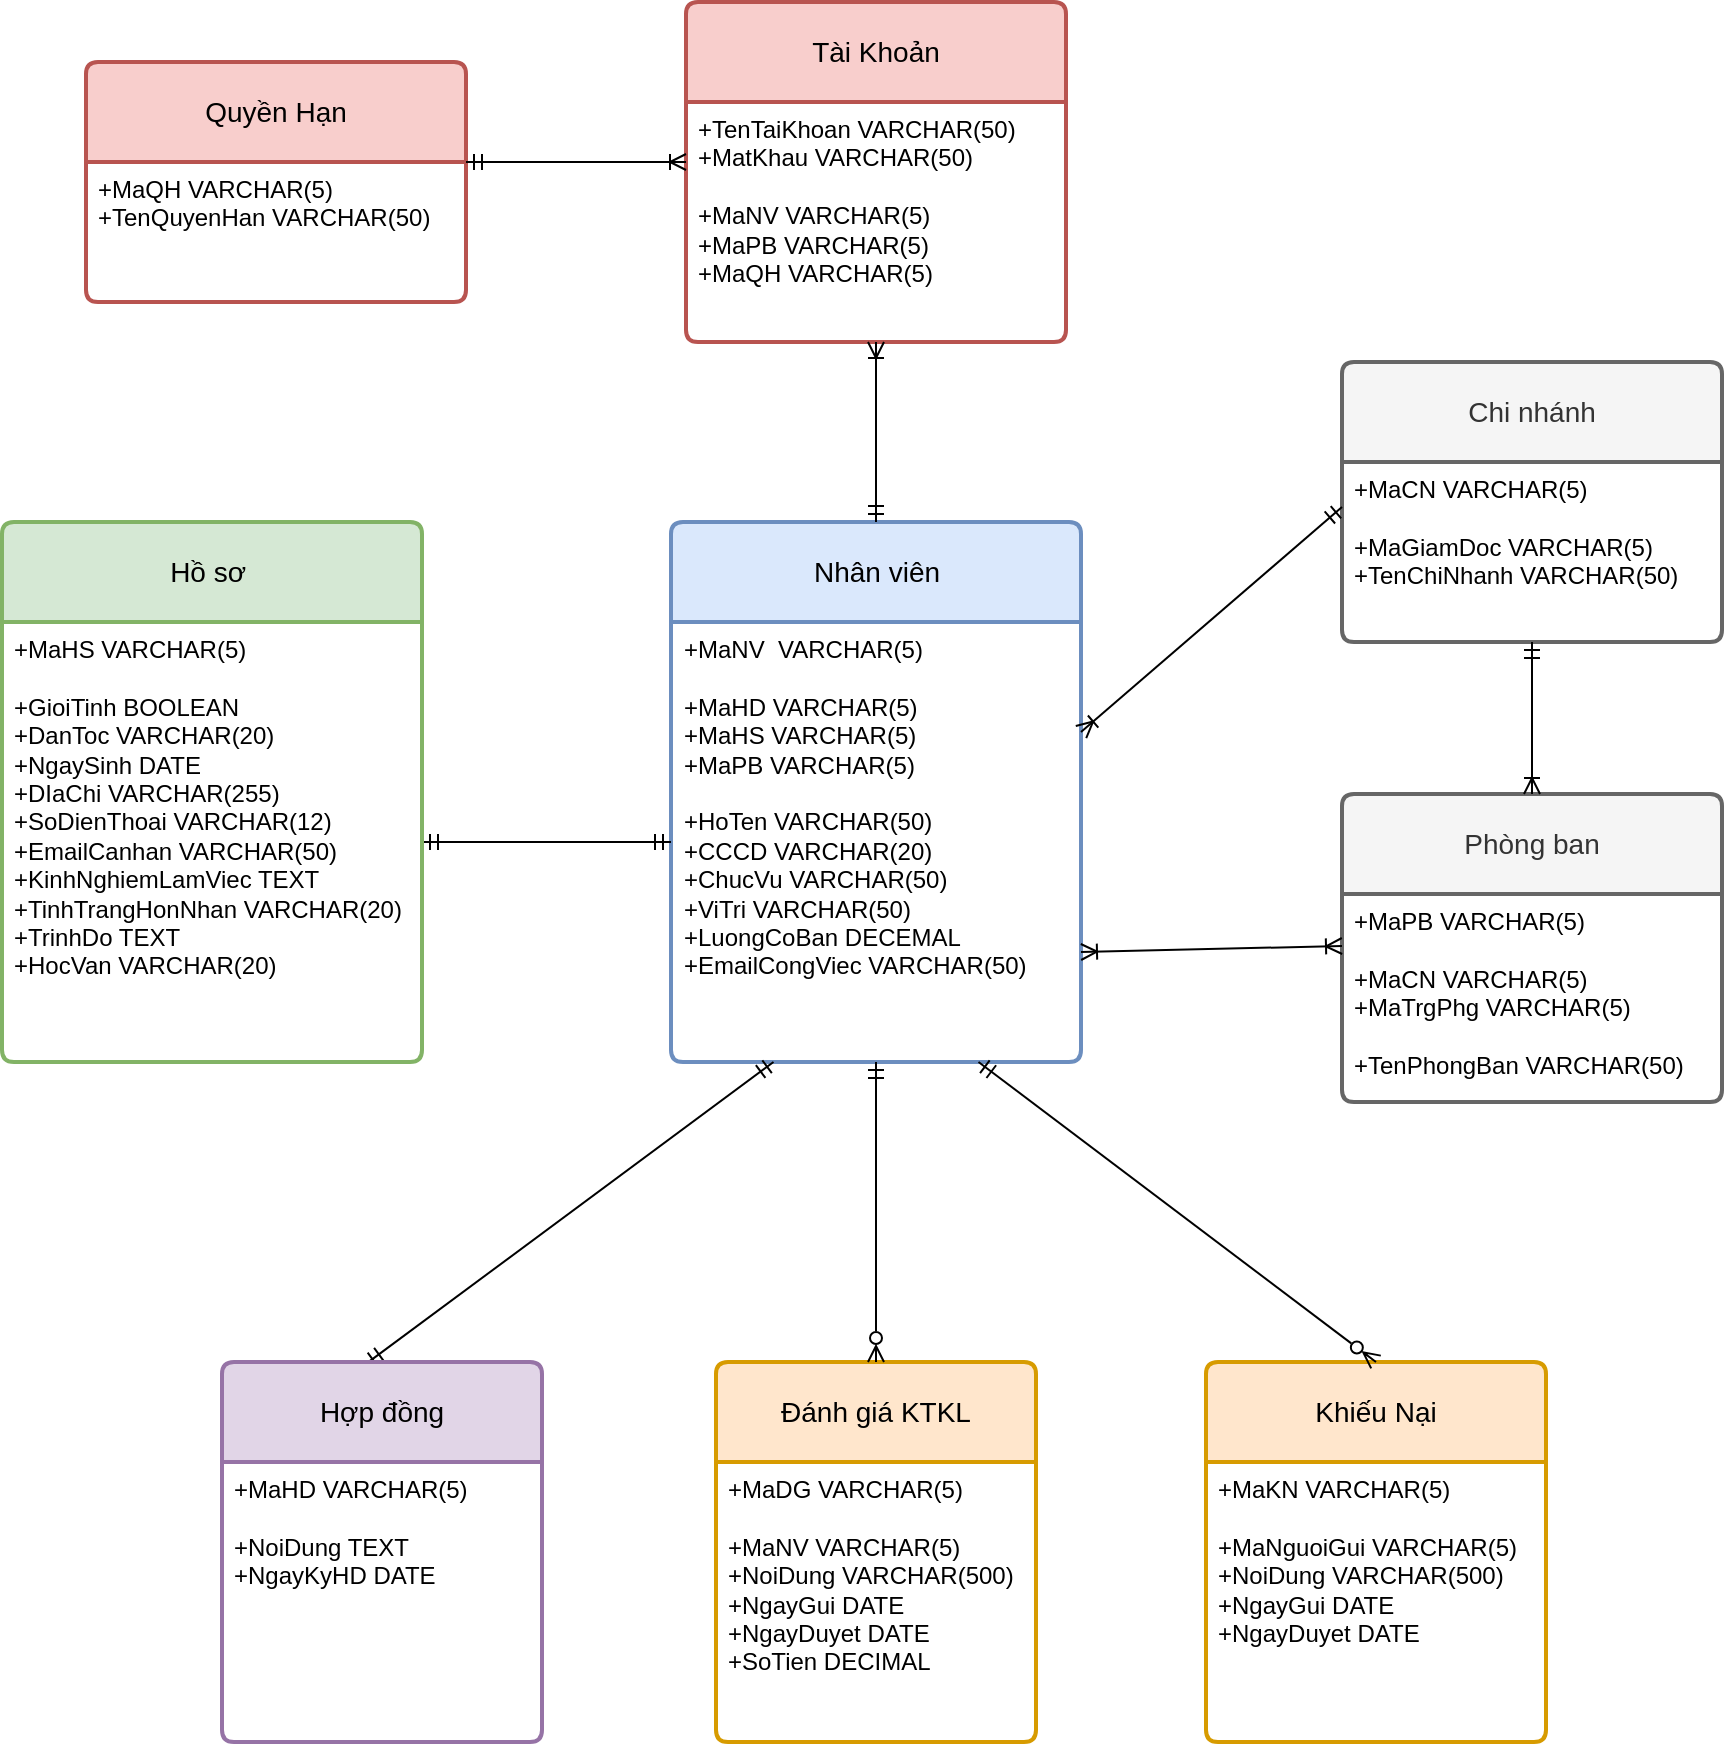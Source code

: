 <mxfile version="22.1.2" type="github">
  <diagram id="C5RBs43oDa-KdzZeNtuy" name="Page-1">
    <mxGraphModel dx="1750" dy="975" grid="1" gridSize="10" guides="1" tooltips="1" connect="1" arrows="1" fold="1" page="1" pageScale="1" pageWidth="1654" pageHeight="1169" math="0" shadow="0">
      <root>
        <mxCell id="WIyWlLk6GJQsqaUBKTNV-0" />
        <mxCell id="WIyWlLk6GJQsqaUBKTNV-1" parent="WIyWlLk6GJQsqaUBKTNV-0" />
        <mxCell id="ZNPZ2HFQagIpgvbCFuVt-0" value="Tài Khoản" style="swimlane;childLayout=stackLayout;horizontal=1;startSize=50;horizontalStack=0;rounded=1;fontSize=14;fontStyle=0;strokeWidth=2;resizeParent=0;resizeLast=1;shadow=0;dashed=0;align=center;arcSize=4;whiteSpace=wrap;html=1;fillColor=#f8cecc;strokeColor=#b85450;" parent="WIyWlLk6GJQsqaUBKTNV-1" vertex="1">
          <mxGeometry x="742" y="150" width="190" height="170" as="geometry" />
        </mxCell>
        <mxCell id="ZNPZ2HFQagIpgvbCFuVt-1" value="+TenTaiKhoan VARCHAR(50)&lt;br&gt;+MatKhau VARCHAR(50)&lt;br&gt;&lt;br&gt;+MaNV VARCHAR(5)&lt;br&gt;+MaPB VARCHAR(5)&lt;br&gt;+MaQH VARCHAR(5)" style="align=left;strokeColor=none;fillColor=none;spacingLeft=4;fontSize=12;verticalAlign=top;resizable=0;rotatable=0;part=1;html=1;" parent="ZNPZ2HFQagIpgvbCFuVt-0" vertex="1">
          <mxGeometry y="50" width="190" height="120" as="geometry" />
        </mxCell>
        <mxCell id="ZNPZ2HFQagIpgvbCFuVt-3" value="Quyền Hạn" style="swimlane;childLayout=stackLayout;horizontal=1;startSize=50;horizontalStack=0;rounded=1;fontSize=14;fontStyle=0;strokeWidth=2;resizeParent=0;resizeLast=1;shadow=0;dashed=0;align=center;arcSize=4;whiteSpace=wrap;html=1;fillColor=#f8cecc;strokeColor=#b85450;" parent="WIyWlLk6GJQsqaUBKTNV-1" vertex="1">
          <mxGeometry x="442" y="180" width="190" height="120" as="geometry" />
        </mxCell>
        <mxCell id="ZNPZ2HFQagIpgvbCFuVt-4" value="+MaQH VARCHAR(5)&lt;br&gt;+TenQuyenHan VARCHAR(50)" style="align=left;strokeColor=none;fillColor=none;spacingLeft=4;fontSize=12;verticalAlign=top;resizable=0;rotatable=0;part=1;html=1;" parent="ZNPZ2HFQagIpgvbCFuVt-3" vertex="1">
          <mxGeometry y="50" width="190" height="70" as="geometry" />
        </mxCell>
        <mxCell id="ZNPZ2HFQagIpgvbCFuVt-6" value="" style="fontSize=12;html=1;endArrow=ERoneToMany;startArrow=ERmandOne;rounded=0;entryX=0;entryY=0.25;entryDx=0;entryDy=0;exitX=1;exitY=0;exitDx=0;exitDy=0;" parent="WIyWlLk6GJQsqaUBKTNV-1" source="ZNPZ2HFQagIpgvbCFuVt-4" target="ZNPZ2HFQagIpgvbCFuVt-1" edge="1">
          <mxGeometry width="100" height="100" relative="1" as="geometry">
            <mxPoint x="622" y="260" as="sourcePoint" />
            <mxPoint x="1032" y="250" as="targetPoint" />
          </mxGeometry>
        </mxCell>
        <mxCell id="ZNPZ2HFQagIpgvbCFuVt-7" value="Nhân viên" style="swimlane;childLayout=stackLayout;horizontal=1;startSize=50;horizontalStack=0;rounded=1;fontSize=14;fontStyle=0;strokeWidth=2;resizeParent=0;resizeLast=1;shadow=0;dashed=0;align=center;arcSize=4;whiteSpace=wrap;html=1;fillColor=#dae8fc;strokeColor=#6c8ebf;" parent="WIyWlLk6GJQsqaUBKTNV-1" vertex="1">
          <mxGeometry x="734.5" y="410" width="205" height="270" as="geometry">
            <mxRectangle x="95" y="345" width="100" height="50" as="alternateBounds" />
          </mxGeometry>
        </mxCell>
        <mxCell id="ZNPZ2HFQagIpgvbCFuVt-8" value="+MaNV&amp;nbsp; VARCHAR(5)&lt;br&gt;&lt;br&gt;+MaHD VARCHAR(5)&lt;br&gt;+MaHS VARCHAR(5)&lt;br&gt;+MaPB VARCHAR(5)&lt;br&gt;&lt;br&gt;+HoTen VARCHAR(50)&lt;br&gt;+CCCD VARCHAR(20)&lt;br&gt;+ChucVu VARCHAR(50)&lt;br style=&quot;border-color: var(--border-color);&quot;&gt;+ViTri VARCHAR(50)&lt;br&gt;+LuongCoBan DECEMAL&lt;br style=&quot;border-color: var(--border-color);&quot;&gt;+EmailCongViec VARCHAR(50)" style="align=left;strokeColor=none;fillColor=none;spacingLeft=4;fontSize=12;verticalAlign=top;resizable=0;rotatable=0;part=1;html=1;" parent="ZNPZ2HFQagIpgvbCFuVt-7" vertex="1">
          <mxGeometry y="50" width="205" height="220" as="geometry" />
        </mxCell>
        <mxCell id="ZNPZ2HFQagIpgvbCFuVt-9" value="Phòng ban" style="swimlane;childLayout=stackLayout;horizontal=1;startSize=50;horizontalStack=0;rounded=1;fontSize=14;fontStyle=0;strokeWidth=2;resizeParent=0;resizeLast=1;shadow=0;dashed=0;align=center;arcSize=4;whiteSpace=wrap;html=1;fillColor=#f5f5f5;strokeColor=#666666;fontColor=#333333;" parent="WIyWlLk6GJQsqaUBKTNV-1" vertex="1">
          <mxGeometry x="1070" y="546" width="190" height="154" as="geometry" />
        </mxCell>
        <mxCell id="ZNPZ2HFQagIpgvbCFuVt-10" value="+MaPB VARCHAR(5)&lt;br&gt;&lt;br&gt;+MaCN VARCHAR(5)&lt;br&gt;+MaTrgPhg VARCHAR(5)&lt;br&gt;&lt;br&gt;+TenPhongBan VARCHAR(50)" style="align=left;strokeColor=none;fillColor=none;spacingLeft=4;fontSize=12;verticalAlign=top;resizable=0;rotatable=0;part=1;html=1;" parent="ZNPZ2HFQagIpgvbCFuVt-9" vertex="1">
          <mxGeometry y="50" width="190" height="104" as="geometry" />
        </mxCell>
        <mxCell id="ZNPZ2HFQagIpgvbCFuVt-11" value="Chi nhánh" style="swimlane;childLayout=stackLayout;horizontal=1;startSize=50;horizontalStack=0;rounded=1;fontSize=14;fontStyle=0;strokeWidth=2;resizeParent=0;resizeLast=1;shadow=0;dashed=0;align=center;arcSize=4;whiteSpace=wrap;html=1;fillColor=#f5f5f5;strokeColor=#666666;fontColor=#333333;" parent="WIyWlLk6GJQsqaUBKTNV-1" vertex="1">
          <mxGeometry x="1070" y="330" width="190" height="140" as="geometry" />
        </mxCell>
        <mxCell id="ZNPZ2HFQagIpgvbCFuVt-12" value="+MaCN VARCHAR(5)&lt;br&gt;&lt;br&gt;+MaGiamDoc VARCHAR(5)&lt;br&gt;+TenChiNhanh VARCHAR(50)" style="align=left;strokeColor=none;fillColor=none;spacingLeft=4;fontSize=12;verticalAlign=top;resizable=0;rotatable=0;part=1;html=1;" parent="ZNPZ2HFQagIpgvbCFuVt-11" vertex="1">
          <mxGeometry y="50" width="190" height="90" as="geometry" />
        </mxCell>
        <mxCell id="ZNPZ2HFQagIpgvbCFuVt-17" value="Đánh giá KTKL" style="swimlane;childLayout=stackLayout;horizontal=1;startSize=50;horizontalStack=0;rounded=1;fontSize=14;fontStyle=0;strokeWidth=2;resizeParent=0;resizeLast=1;shadow=0;dashed=0;align=center;arcSize=4;whiteSpace=wrap;html=1;fillColor=#ffe6cc;strokeColor=#d79b00;" parent="WIyWlLk6GJQsqaUBKTNV-1" vertex="1">
          <mxGeometry x="757" y="830" width="160" height="190" as="geometry" />
        </mxCell>
        <mxCell id="ZNPZ2HFQagIpgvbCFuVt-18" value="+MaDG VARCHAR(5)&lt;br&gt;&lt;br&gt;+MaNV VARCHAR(5)&lt;br&gt;+NoiDung VARCHAR(500)&lt;br&gt;+NgayGui DATE&lt;br&gt;+NgayDuyet DATE&lt;br&gt;+SoTien DECIMAL" style="align=left;strokeColor=none;fillColor=none;spacingLeft=4;fontSize=12;verticalAlign=top;resizable=0;rotatable=0;part=1;html=1;" parent="ZNPZ2HFQagIpgvbCFuVt-17" vertex="1">
          <mxGeometry y="50" width="160" height="140" as="geometry" />
        </mxCell>
        <mxCell id="ZNPZ2HFQagIpgvbCFuVt-19" value="Khiếu Nại" style="swimlane;childLayout=stackLayout;horizontal=1;startSize=50;horizontalStack=0;rounded=1;fontSize=14;fontStyle=0;strokeWidth=2;resizeParent=0;resizeLast=1;shadow=0;dashed=0;align=center;arcSize=4;whiteSpace=wrap;html=1;fillColor=#ffe6cc;strokeColor=#d79b00;" parent="WIyWlLk6GJQsqaUBKTNV-1" vertex="1">
          <mxGeometry x="1002" y="830" width="170" height="190" as="geometry" />
        </mxCell>
        <mxCell id="ZNPZ2HFQagIpgvbCFuVt-20" value="+MaKN VARCHAR(5)&lt;br&gt;&lt;br&gt;+MaNguoiGui VARCHAR(5)&lt;br&gt;+NoiDung VARCHAR(500)&lt;br&gt;+NgayGui DATE&lt;br&gt;+NgayDuyet DATE" style="align=left;strokeColor=none;fillColor=none;spacingLeft=4;fontSize=12;verticalAlign=top;resizable=0;rotatable=0;part=1;html=1;" parent="ZNPZ2HFQagIpgvbCFuVt-19" vertex="1">
          <mxGeometry y="50" width="170" height="140" as="geometry" />
        </mxCell>
        <mxCell id="ZNPZ2HFQagIpgvbCFuVt-22" value="" style="fontSize=12;html=1;endArrow=ERmandOne;startArrow=ERoneToMany;rounded=0;entryX=0.5;entryY=1;entryDx=0;entryDy=0;exitX=0.5;exitY=0;exitDx=0;exitDy=0;endFill=0;startFill=0;" parent="WIyWlLk6GJQsqaUBKTNV-1" source="ZNPZ2HFQagIpgvbCFuVt-9" target="ZNPZ2HFQagIpgvbCFuVt-12" edge="1">
          <mxGeometry width="100" height="100" relative="1" as="geometry">
            <mxPoint x="1100" y="590" as="sourcePoint" />
            <mxPoint x="1200" y="490" as="targetPoint" />
          </mxGeometry>
        </mxCell>
        <mxCell id="ZNPZ2HFQagIpgvbCFuVt-25" value="" style="fontSize=12;html=1;endArrow=ERoneToMany;startArrow=ERmandOne;rounded=0;entryX=0.5;entryY=1;entryDx=0;entryDy=0;exitX=0.5;exitY=0;exitDx=0;exitDy=0;endFill=0;" parent="WIyWlLk6GJQsqaUBKTNV-1" source="ZNPZ2HFQagIpgvbCFuVt-7" target="ZNPZ2HFQagIpgvbCFuVt-1" edge="1">
          <mxGeometry width="100" height="100" relative="1" as="geometry">
            <mxPoint x="1122" y="580" as="sourcePoint" />
            <mxPoint x="1222" y="480" as="targetPoint" />
          </mxGeometry>
        </mxCell>
        <mxCell id="ZNPZ2HFQagIpgvbCFuVt-26" value="" style="fontSize=12;html=1;endArrow=ERoneToMany;startArrow=ERoneToMany;rounded=0;entryX=0;entryY=0.25;entryDx=0;entryDy=0;endFill=0;startFill=0;exitX=1;exitY=0.75;exitDx=0;exitDy=0;" parent="WIyWlLk6GJQsqaUBKTNV-1" source="ZNPZ2HFQagIpgvbCFuVt-8" target="ZNPZ2HFQagIpgvbCFuVt-10" edge="1">
          <mxGeometry width="100" height="100" relative="1" as="geometry">
            <mxPoint x="1132" y="540" as="sourcePoint" />
            <mxPoint x="1232" y="440" as="targetPoint" />
          </mxGeometry>
        </mxCell>
        <mxCell id="ZNPZ2HFQagIpgvbCFuVt-28" style="rounded=0;orthogonalLoop=1;jettySize=auto;html=1;exitX=0.5;exitY=1;exitDx=0;exitDy=0;entryX=0.5;entryY=0;entryDx=0;entryDy=0;endArrow=ERzeroToMany;endFill=0;startArrow=ERmandOne;startFill=0;" parent="WIyWlLk6GJQsqaUBKTNV-1" source="ZNPZ2HFQagIpgvbCFuVt-8" target="ZNPZ2HFQagIpgvbCFuVt-17" edge="1">
          <mxGeometry relative="1" as="geometry" />
        </mxCell>
        <mxCell id="ZNPZ2HFQagIpgvbCFuVt-29" style="rounded=0;orthogonalLoop=1;jettySize=auto;html=1;exitX=0.75;exitY=1;exitDx=0;exitDy=0;entryX=0.5;entryY=0;entryDx=0;entryDy=0;endArrow=ERzeroToMany;endFill=0;startArrow=ERmandOne;startFill=0;" parent="WIyWlLk6GJQsqaUBKTNV-1" source="ZNPZ2HFQagIpgvbCFuVt-8" target="ZNPZ2HFQagIpgvbCFuVt-19" edge="1">
          <mxGeometry relative="1" as="geometry">
            <mxPoint x="887" y="515" as="sourcePoint" />
            <mxPoint x="1022" y="670" as="targetPoint" />
          </mxGeometry>
        </mxCell>
        <mxCell id="BqgfRaDOW5Y-3ye9iHRW-14" style="rounded=0;orthogonalLoop=1;jettySize=auto;html=1;entryX=0;entryY=0.5;entryDx=0;entryDy=0;endArrow=ERmandOne;endFill=0;startArrow=ERmandOne;startFill=0;exitX=1;exitY=0.5;exitDx=0;exitDy=0;" parent="WIyWlLk6GJQsqaUBKTNV-1" source="BqgfRaDOW5Y-3ye9iHRW-6" target="ZNPZ2HFQagIpgvbCFuVt-8" edge="1">
          <mxGeometry relative="1" as="geometry" />
        </mxCell>
        <mxCell id="BqgfRaDOW5Y-3ye9iHRW-5" value="Hồ sơ&amp;nbsp;" style="swimlane;childLayout=stackLayout;horizontal=1;startSize=50;horizontalStack=0;rounded=1;fontSize=14;fontStyle=0;strokeWidth=2;resizeParent=0;resizeLast=1;shadow=0;dashed=0;align=center;arcSize=4;whiteSpace=wrap;html=1;fillColor=#d5e8d4;strokeColor=#82b366;" parent="WIyWlLk6GJQsqaUBKTNV-1" vertex="1">
          <mxGeometry x="400" y="410" width="210" height="270" as="geometry" />
        </mxCell>
        <mxCell id="BqgfRaDOW5Y-3ye9iHRW-6" value="+MaHS VARCHAR(5)&lt;br&gt;&lt;br style=&quot;border-color: var(--border-color);&quot;&gt;+GioiTinh BOOLEAN&lt;br style=&quot;border-color: var(--border-color);&quot;&gt;+DanToc VARCHAR(20)&lt;br style=&quot;border-color: var(--border-color);&quot;&gt;+NgaySinh DATE&lt;br style=&quot;border-color: var(--border-color);&quot;&gt;+DIaChi VARCHAR(255)&lt;br style=&quot;border-color: var(--border-color);&quot;&gt;+SoDienThoai VARCHAR(12)&lt;br style=&quot;border-color: var(--border-color);&quot;&gt;+EmailCanhan VARCHAR(50)&lt;br&gt;+KinhNghiemLamViec TEXT&lt;br&gt;+TinhTrangHonNhan VARCHAR(20)&lt;br&gt;+TrinhDo TEXT&lt;br style=&quot;border-color: var(--border-color);&quot;&gt;+HocVan VARCHAR(20)" style="align=left;strokeColor=none;fillColor=none;spacingLeft=4;fontSize=12;verticalAlign=top;resizable=0;rotatable=0;part=1;html=1;" parent="BqgfRaDOW5Y-3ye9iHRW-5" vertex="1">
          <mxGeometry y="50" width="210" height="220" as="geometry" />
        </mxCell>
        <mxCell id="BqgfRaDOW5Y-3ye9iHRW-13" style="rounded=0;orthogonalLoop=1;jettySize=auto;html=1;entryX=0.25;entryY=1;entryDx=0;entryDy=0;endArrow=ERmandOne;endFill=0;startArrow=ERmandOne;startFill=0;exitX=0.45;exitY=0.005;exitDx=0;exitDy=0;exitPerimeter=0;" parent="WIyWlLk6GJQsqaUBKTNV-1" source="BqgfRaDOW5Y-3ye9iHRW-9" target="ZNPZ2HFQagIpgvbCFuVt-8" edge="1">
          <mxGeometry relative="1" as="geometry" />
        </mxCell>
        <mxCell id="BqgfRaDOW5Y-3ye9iHRW-9" value="Hợp đồng" style="swimlane;childLayout=stackLayout;horizontal=1;startSize=50;horizontalStack=0;rounded=1;fontSize=14;fontStyle=0;strokeWidth=2;resizeParent=0;resizeLast=1;shadow=0;dashed=0;align=center;arcSize=4;whiteSpace=wrap;html=1;fillColor=#e1d5e7;strokeColor=#9673a6;" parent="WIyWlLk6GJQsqaUBKTNV-1" vertex="1">
          <mxGeometry x="510" y="830" width="160" height="190" as="geometry" />
        </mxCell>
        <mxCell id="BqgfRaDOW5Y-3ye9iHRW-10" value="+MaHD VARCHAR(5)&lt;br&gt;&lt;br&gt;+NoiDung TEXT&lt;br&gt;+NgayKyHD DATE" style="align=left;strokeColor=none;fillColor=none;spacingLeft=4;fontSize=12;verticalAlign=top;resizable=0;rotatable=0;part=1;html=1;" parent="BqgfRaDOW5Y-3ye9iHRW-9" vertex="1">
          <mxGeometry y="50" width="160" height="140" as="geometry" />
        </mxCell>
        <mxCell id="BqgfRaDOW5Y-3ye9iHRW-17" style="rounded=0;orthogonalLoop=1;jettySize=auto;html=1;entryX=0;entryY=0.25;entryDx=0;entryDy=0;exitX=1;exitY=0.25;exitDx=0;exitDy=0;endArrow=ERmandOne;endFill=0;startArrow=ERoneToMany;startFill=0;" parent="WIyWlLk6GJQsqaUBKTNV-1" source="ZNPZ2HFQagIpgvbCFuVt-8" target="ZNPZ2HFQagIpgvbCFuVt-12" edge="1">
          <mxGeometry relative="1" as="geometry" />
        </mxCell>
      </root>
    </mxGraphModel>
  </diagram>
</mxfile>

